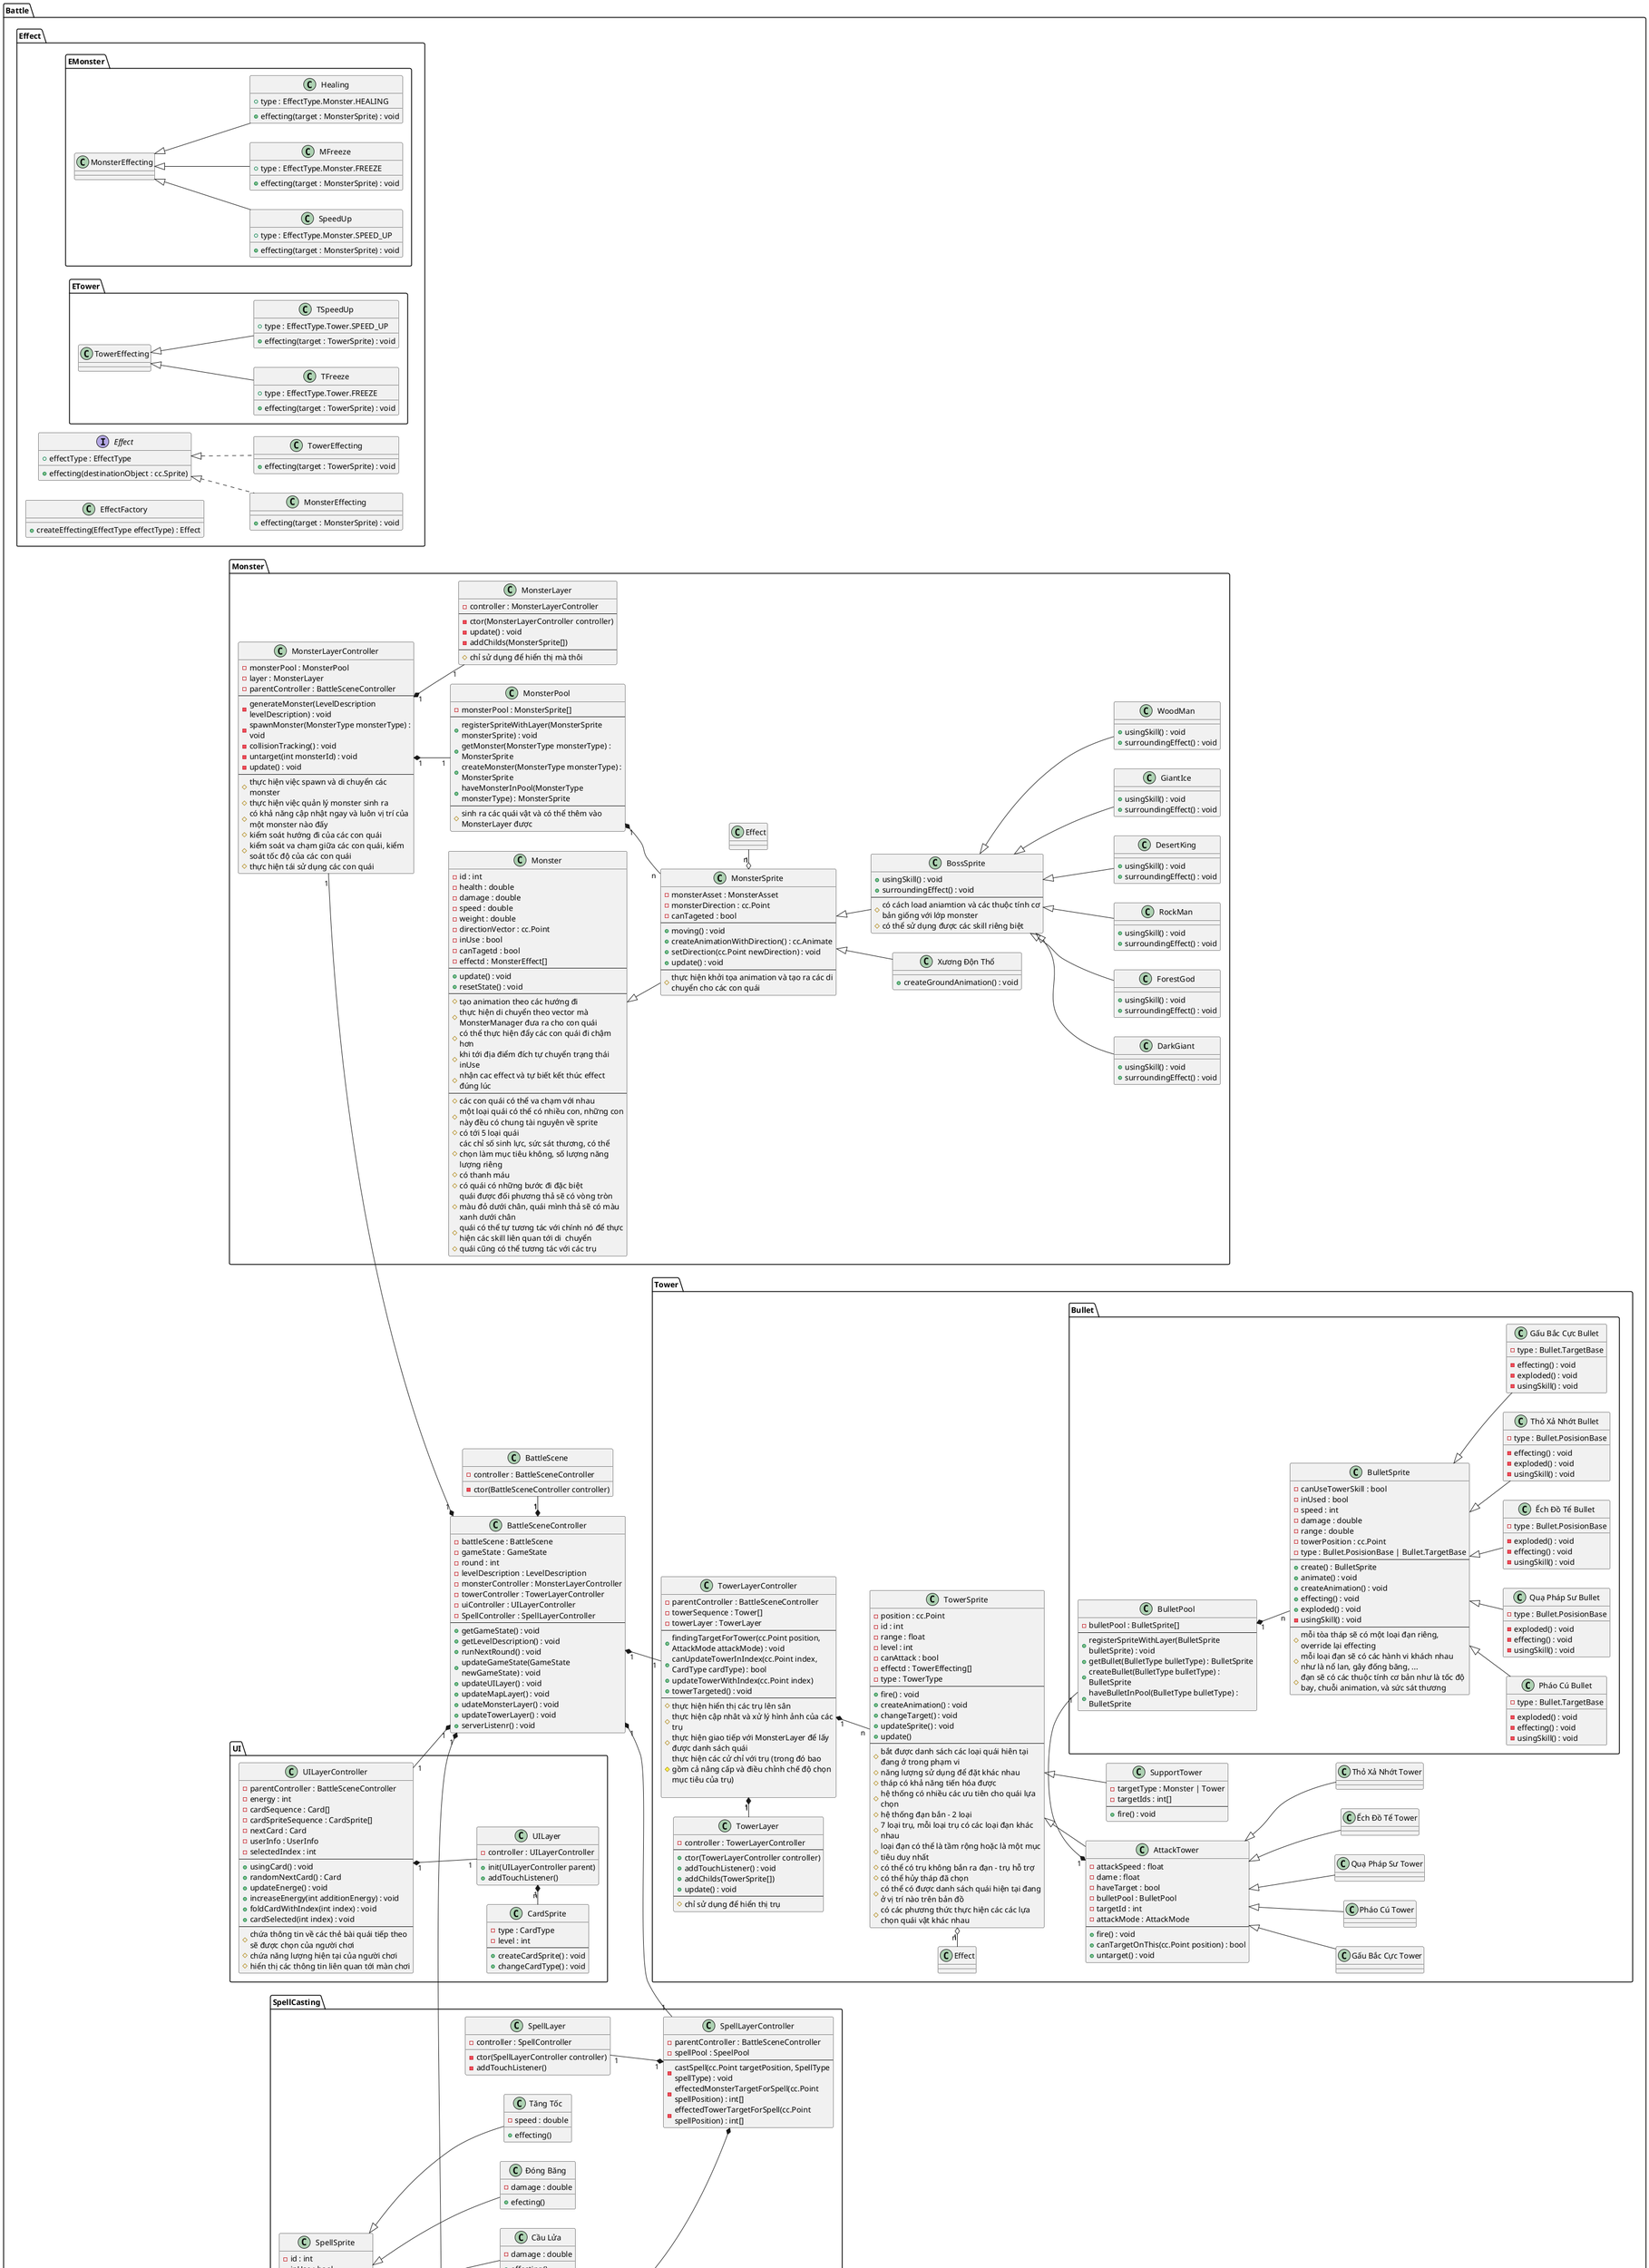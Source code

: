 @startuml
skinparam wrapwidth 300
skinparam classfontname consolas
skinparam classfontsize 16
skinparam classattributefontname cascadia code
skinparam classattributefontsize 14
left to right direction

package Battle {

    class BattleScene {
        - controller : BattleSceneController
        - ctor(BattleSceneController controller)
    }

    class BattleSceneController {
        - battleScene : BattleScene
        - gameState : GameState
        - round : int
        - levelDescription : LevelDescription
        - monsterController : MonsterLayerController
        - towerController : TowerLayerController
        - uiController : UILayerController
        - SpellController : SpellLayerController
        ---
        + getGameState() : void 
        + getLevelDescription() : void
        + runNextRound() : void
        + updateGameState(GameState newGameState) : void
        + updateUILayer() : void
        + updateMapLayer() : void
        + udateMonsterLayer() : void
        + updateTowerLayer() : void
        + serverListenr() : void
    }

    package Effect {
        interface Effect {
            + effectType : EffectType
            + effecting(destinationObject : cc.Sprite)
        }

        class EffectFactory {
            + createEffecting(EffectType effectType) : Effect
        }

        class MonsterEffecting implements Effect {
            + effecting(target : MonsterSprite) : void
        }

        class TowerEffecting implements Effect {
            + effecting(target : TowerSprite) : void
        }
        package EMonster {
            class Healing extends MonsterEffecting {
                + type : EffectType.Monster.HEALING
                + effecting(target : MonsterSprite) : void
            }

            class SpeedUp extends MonsterEffecting {
                + type : EffectType.Monster.SPEED_UP
                + effecting(target : MonsterSprite) : void
            }

            class MFreeze extends MonsterEffecting {
                + type : EffectType.Monster.FREEZE
                + effecting(target : MonsterSprite) : void
            }
        }

        package ETower {
            class TFreeze extends TowerEffecting {
                + type : EffectType.Tower.FREEZE 
                + effecting(target : TowerSprite) : void
            }

            class TSpeedUp extends TowerEffecting {
                + type : EffectType.Tower.SPEED_UP
                + effecting(target : TowerSprite) : void
            }
        }
    }

    package Monster {
        

        class MonsterLayer  {
            - controller : MonsterLayerController
            ---
            - ctor(MonsterLayerController controller)
            - update() : void
            - addChilds(MonsterSprite[])
            ---
            # chỉ sử dụng để hiển thị mà thôi
        }

        class MonsterLayerController {
            - monsterPool : MonsterPool
            - layer : MonsterLayer
            - parentController : BattleSceneController
            ---
            - generateMonster(LevelDescription levelDescription) : void
            - spawnMonster(MonsterType monsterType) : void
            - collisionTracking() : void 
            - untarget(int monsterId) : void
            - update() : void
            ---
            # thực hiện việc spawn và di chuyển các monster 
            # thực hiện việc quản lý monster sinh ra
            # có khả năng cập nhật ngay và luôn vị trí của một monster nào đấy
            # kiểm soát hướng đi của các con quái
            # kiểm soát va chạm giữa các con quái, kiểm soát tốc độ của các con quái
            # thực hiện tái sử dụng các con quái
        }


        class MonsterPool {
            - monsterPool : MonsterSprite[]
            ---
            + registerSpriteWithLayer(MonsterSprite monsterSprite) : void
            + getMonster(MonsterType monsterType) : MonsterSprite
            + createMonster(MonsterType monsterType) : MonsterSprite
            + haveMonsterInPool(MonsterType monsterType) : MonsterSprite
            ---
            # sinh ra các quái vật và có thể thêm vào MonsterLayer được
        }

        class Monster {
            - id : int
            - health : double
            - damage : double
            - speed : double
            - weight : double
            - directionVector : cc.Point
            - inUse : bool
            - canTagetd : bool
            - effectd : MonsterEffect[]
            ---
            + update() : void
            + resetState() : void
            ---
            # tạo animation theo các hướng đi
            # thực hiện di chuyển theo vector mà MonsterManager đưa ra cho con quái
            # có thể thực hiện đẩy các con quái đi chậm hơn
            # khi tới địa điểm đích tự chuyển trạng thái inUse
            # nhận cac effect và tự biết kết thúc effect đúng lúc
            ---
            # các con quái có thể va chạm với nhau
            # một loại quái có thể có nhiều con, những con này đều có chung tài nguyên về sprite
            # có tới 5 loại quái
            # các chỉ số sinh lực, sức sát thương, có thể chọn làm mục tiêu không, số lượng năng lượng riêng
            # có thanh máu
            # có quái có những bước đi đặc biệt
            # quái được đối phương thả sẽ có vòng tròn màu đỏ dưới chân, quái mình thả sẽ có màu xanh dưới chân
            # quái có thể tự tương tác với chính nó để thực hiện các skill liên quan tới di  chuyển
            # quái cũng có thể tương tác với các trụ
        }

        class MonsterSprite {
            - monsterAsset : MonsterAsset
            - monsterDirection : cc.Point
            - canTageted : bool
            ---
            + moving() : void
            + createAnimationWithDirection() : cc.Animate
            + setDirection(cc.Point newDirection) : void
            + update() : void
            ---
            # thực hiện khởi tọa animation và tạo ra các di chuyển cho các con quái
        }
            
        class "Xương Độn Thổ" extends MonsterSprite {
            + createGroundAnimation() : void
        }

        class BossSprite extends MonsterSprite {
            + usingSkill() : void
            + surroundingEffect() : void
            ---
            # có cách load aniamtion và các thuộc tính cơ bản giống với lớp monster
            # có thể sử dụng được các skill riêng biệt 
        }

        class DarkGiant extends BossSprite {
            + usingSkill() : void
            + surroundingEffect() : void
        }

        class ForestGod extends BossSprite {
            + usingSkill() : void
            + surroundingEffect() : void
        }

        class RockMan extends BossSprite {
            + usingSkill() : void
            + surroundingEffect() : void
        }

        class DesertKing extends BossSprite {
            + usingSkill() : void
            + surroundingEffect() : void
        }

        class GiantIce extends BossSprite {
            + usingSkill() : void
            + surroundingEffect() : void
        }

        class WoodMan extends BossSprite {
            + usingSkill() : void
            + surroundingEffect() : void
        }

        MonsterSprite -up-|> Monster
        MonsterPool "1" *-- "n" MonsterSprite

        MonsterLayerController "1" *-- "1" MonsterPool
        MonsterLayerController "1" *-down- "1" MonsterLayer

        Effect "n" -left-o "1" MonsterSprite
    }

    package SpellCasting {

        class SpellPool {
            - spellPool : SpellSprite[]
            ---
            + registerSpriteWithLayer(SpellSprite spellSprite) : void
            + getSpell(SpellType spellType) : SpellSprite
            + createSpell(SpellType spellType) : SpellSprite
            + haveSpellInPool(SpellType spellType) : SpellSprite
        }

        class SpellSprite {
            - id : int
            - inUse : bool
            - spellAsset : SpellAsset
            - targetsId : int[]
            - timeEffect : double
            - statingTime : int
            ---
            + createAnimation()
            + effecting()
            + endEffect()
            + update()
        }

        class SpellLayer {
            - controller : SpellController
            - ctor(SpellLayerController controller)
            - addTouchListener()
        }

        class SpellLayerController {
            - parentController : BattleSceneController
            - spellPool : SpeelPool
            ---
            - castSpell(cc.Point targetPosition, SpellType spellType) : void
            - effectedMonsterTargetForSpell(cc.Point spellPosition) : int[]
            - effectedTowerTargetForSpell(cc.Point spellPosition) : int[]
        }

        class "Cầu Lửa" extends SpellSprite {
            - damage : double
            + effecting()
        }
        class "Đóng Băng" extends SpellSprite {
            - damage : double
            + efecting()
        }
        class "Tăng Tốc" extends SpellSprite {
            - speed : double
            + effecting()
        }
        class "Hồi Máu" extends SpellSprite {
            - healthSpeed : double
            + effecting()
        }
        class "Sức mạnh" extends SpellSprite {
            - additionPercent : double
            + effecting()
        }

        SpellLayer "1" --* "1" SpellLayerController
        SpellSprite "n" -d-* "1" SpellPool
        SpellPool "1" --* SpellLayerController



    }

    package Tower {

        class TowerLayerController {
            - parentController : BattleSceneController
            - towerSequence : Tower[]
            - towerLayer : TowerLayer
            ---
            + findingTargetForTower(cc.Point position, AttackMode attackMode) : void
            + canUpdateTowerInIndex(cc.Point index, CardType cardType) : bool
            + updateTowerWithIndex(cc.Point index)
            + towerTargeted() : void
            ---
            # thực hiện hiển thị các trụ lên sân
            # thực hiện cập nhât và xử lý hình ảnh của các trụ
            # thực hiện giao tiếp với MonsterLayer để lấy được danh sách quái
            # thực hiện các cử chỉ với trụ (trong đó bao gồm cả nâng cấp và điều chỉnh chế độ chọn mục tiêu của trụ)

        }

        class TowerLayer {
            - controller : TowerLayerController
            ---
            + ctor(TowerLayerController controller)
            + addTouchListener() : void
            + addChilds(TowerSprite[])
            + update() : void
            ---
            # chỉ sử dụng để hiển thị trụ
        }

        class TowerSprite {
            - position : cc.Point
            - id : int
            - range : float
            - level : int
            - canAttack : bool
            - effectd : TowerEffecting[]
            - type : TowerType
            ---
            + fire() : void
            + createAnimation() : void
            + changeTarget() : void
            + updateSprite() : void
            + update()
            ---
            # bắt được danh sách các loại quái hiên tại đang ở trong phạm vi
            # năng lượng sử dụng để đặt khác nhau
            # tháp có khả năng tiến hóa được
            # hệ thống có nhiều các ưu tiên cho quái lựa chọn
            # hệ thống đạn bắn - 2 loại
            # 7 loại trụ, mỗi loại trụ có các loại đạn khác nhau
            # loại đạn có thể là tầm rộng hoặc là một mục tiêu duy nhất
            # có thể có trụ không bắn ra đạn - trụ hỗ trợ
            # có thể hủy tháp đã chọn
            # có thể có được danh sách quái hiện tại đang ở vị trí nào trên bản đồ
            # có các phương thức thực hiện các các lựa chọn quái vật khác nhau
        }

        class SupportTower extends TowerSprite {
            - targetType : Monster | Tower
            - targetIds : int[]
            ---
            + fire() : void
        }

        class AttackTower extends TowerSprite {
            - attackSpeed : float
            - dame : float
            - haveTarget : bool
            - bulletPool : BulletPool
            - targetId : int
            - attackMode : AttackMode
            ---
            + fire() : void
            + canTargetOnThis(cc.Point position) : bool
            + untarget() : void
        }

        class "Pháo Cú Tower" extends AttackTower {}
        class "Quạ Pháp Sư Tower" extends AttackTower {}
        class "Ếch Đồ Tể Tower" extends AttackTower {}
        class "Thỏ Xả Nhớt Tower" extends AttackTower {}
        class "Gấu Bắc Cực Tower" extends AttackTower {}

        package Bullet {
            
            class BulletPool {
                - bulletPool : BulletSprite[]
                ---
                + registerSpriteWithLayer(BulletSprite bulletSprite) : void
                + getBullet(BulletType bulletType) : BulletSprite
                + createBullet(BulletType bulletType) : BulletSprite
                + haveBulletInPool(BulletType bulletType) : BulletSprite
            }

            class BulletSprite  {
                - canUseTowerSkill : bool
                - inUsed : bool
                - speed : int
                - damage : double
                - range : double
                - towerPosition : cc.Point
                - type : Bullet.PosisionBase | Bullet.TargetBase
                ---
                + create() : BulletSprite
                + animate() : void
                + createAnimation() : void
                + effecting() : void
                + exploded() : void
                - usingSkill() : void
                ---
                # mỗi tòa tháp sẽ có một loại đạn riêng, override lại effecting
                # mỗi loại đạn sẽ có các hành vi khách nhau như là nổ lan, gây đống băng, ...
                # đạn sẽ có các thuộc tính cơ bản như là tốc độ bay, chuỗi animation, và sức sát thương
            }

            class "Pháo Cú Bullet" extends BulletSprite {
                - type : Bullet.TargetBase
                - exploded() : void
                - effecting() : void
                - usingSkill() : void
            }
            class "Quạ Pháp Sư Bullet" extends BulletSprite {
                - type : Bullet.PosisionBase
                - exploded() : void
                - effecting() : void
                - usingSkill() : void
            }
            class "Ếch Đồ Tể Bullet" extends BulletSprite {
                - type : Bullet.PosisionBase
                - exploded() : void
                - effecting() : void
                - usingSkill() : void
            }
            class "Thỏ Xả Nhớt Bullet" extends BulletSprite{
                - type : Bullet.PosisionBase
                - effecting() : void
                - exploded() : void
                - usingSkill() : void
            }
            class "Gấu Bắc Cực Bullet" extends BulletSprite{
                - type : Bullet.TargetBase
                - effecting() : void
                - exploded() : void
                - usingSkill() : void
            }


        }

        TowerLayerController "1" *-- "n" TowerSprite
        TowerLayer "1" -right-* "1" TowerLayerController

        AttackTower "1" *-left- "1" BulletPool
        BulletSprite "n" -up-* "1" BulletPool

        Effect "n" -right-o "1" TowerSprite
    }

    package UI {
        class UILayerController {
            - parentController : BattleSceneController
            - energy : int
            - cardSequence : Card[]
            - cardSpriteSequence : CardSprite[]
            - nextCard : Card
            - userInfo : UserInfo
            - selectedIndex : int
            ---
            + usingCard() : void
            + randomNextCard() : Card
            + updateEnerge() : void
            + increaseEnergy(int additionEnergy) : void
            + foldCardWithIndex(int index) : void
            + cardSelected(int index) : void
            ---
            # chứa thông tin về các thẻ bài quái tiếp theo sẽ được chọn của người chơi
            # chứa năng lượng hiện tại của người chơi
            # hiển thị các thông tin liên quan tới màn chơi
        }

        class UILayer {
            - controller : UILayerController
            + init(UILayerController parent)
            + addTouchListener()
        }

        class CardSprite {
            - type : CardType
            - level : int
            ---
            + createCardSprite() : void
            + changeCardType() : void
        }

        UILayerController "1" *-- "1" UILayer
        CardSprite "n" -r-* "1" UILayer
    }

    package Map {

        class MapLayer {
            - controller : MapController
            - mapSprite : cc.Sprite[][]
            - cursorSrite : cc.Sprite
            ---
            + updateMapLayer() : void
            + addTouchListener() : void
            + cardSelected(Card selectedCard) : void
            + changeCursorSprite() : void
            ---
            # chứa map hiện tại của người chơi, cập nhật ô đặc biệt, cập nhật trụ
            # có mối liên hệ với UILayer, khi một người bật card lên, mapLayer sẽ xác định các vị trí mà card có thể đặt được
        }

        class MapLayerController {
            - myMap : Cell[][]
            - enermyMap : Cell[][]
            - mapLayer : MapLayer
            ---
            + pathFinding()
            + canPlantHere(cc.Point position) : bool
            + plantTower(cc.Point position) : void
            + updateMap() : void
            + getPathFromIndex(cc.Point index) : void
            ---
            # thực hiện nhận map từ server ()
            # thực hiện tìm đường đi có trong map hiện tại ()
            # thực hiện kiểm tra xem một trụ được đặt có hợp lệ hay không ()
            # thực hiện cập nhật những gì mà server gửi - những nước đi của đối thủ ()
            # thực hiện giao tiếp với TowerLayer
        }

        class Cell  {
            - cellType : CellType
            - path : cc.Point[]
            ---
            + changeCellType(CellType newCellType) : void
            ---
            # có danh sách đường đi
            # có trạng thái hiện tại 
        }

        MapLayerController "1" *-- "2" MapLayer
        Cell "n" --* "1" MapLayerController
    }

    MonsterLayerController "1" -down-* "1" BattleSceneController
    TowerLayerController "1" -up-* "1" BattleSceneController
    SpellLayerController "1" -up-* "1" BattleSceneController
    UILayerController "1" -down-* "1" BattleSceneController
    MapLayerController "1" --* "1" BattleSceneController

    BattleSceneController "1" *-right- "1" BattleScene

    ' package Config {
    '     package Effect {
    '         class EffectType.Monster {
    '             + SPEED_UP : 1
    '             + HEALING : 2
    '         }

    '         class EffectType.Tower {
    '             + FREEZE : 1
    '         }
    '     }
        
    '     package Monster {
    '         class MonsterType {
    '             + GHOST_SWORDER : 1
    '             + SkELETON_CROW : 2
    '             + GIANT : 3
    '             + EVIL_BAT : 4
    '             + UNDERGROUND_SkELETON : 5
    '         }

    '         ' class MonsterAsset.GHOST_SWORDER {}
    '         ' class MonsterAsset.GHOST_SWORDER {}
    '         ' class MonsterAsset.GHOST_SWORDER {}
    '         ' class MonsterAsset.GHOST_SWORDER {}

    '     }
    ' }

}

@enduml